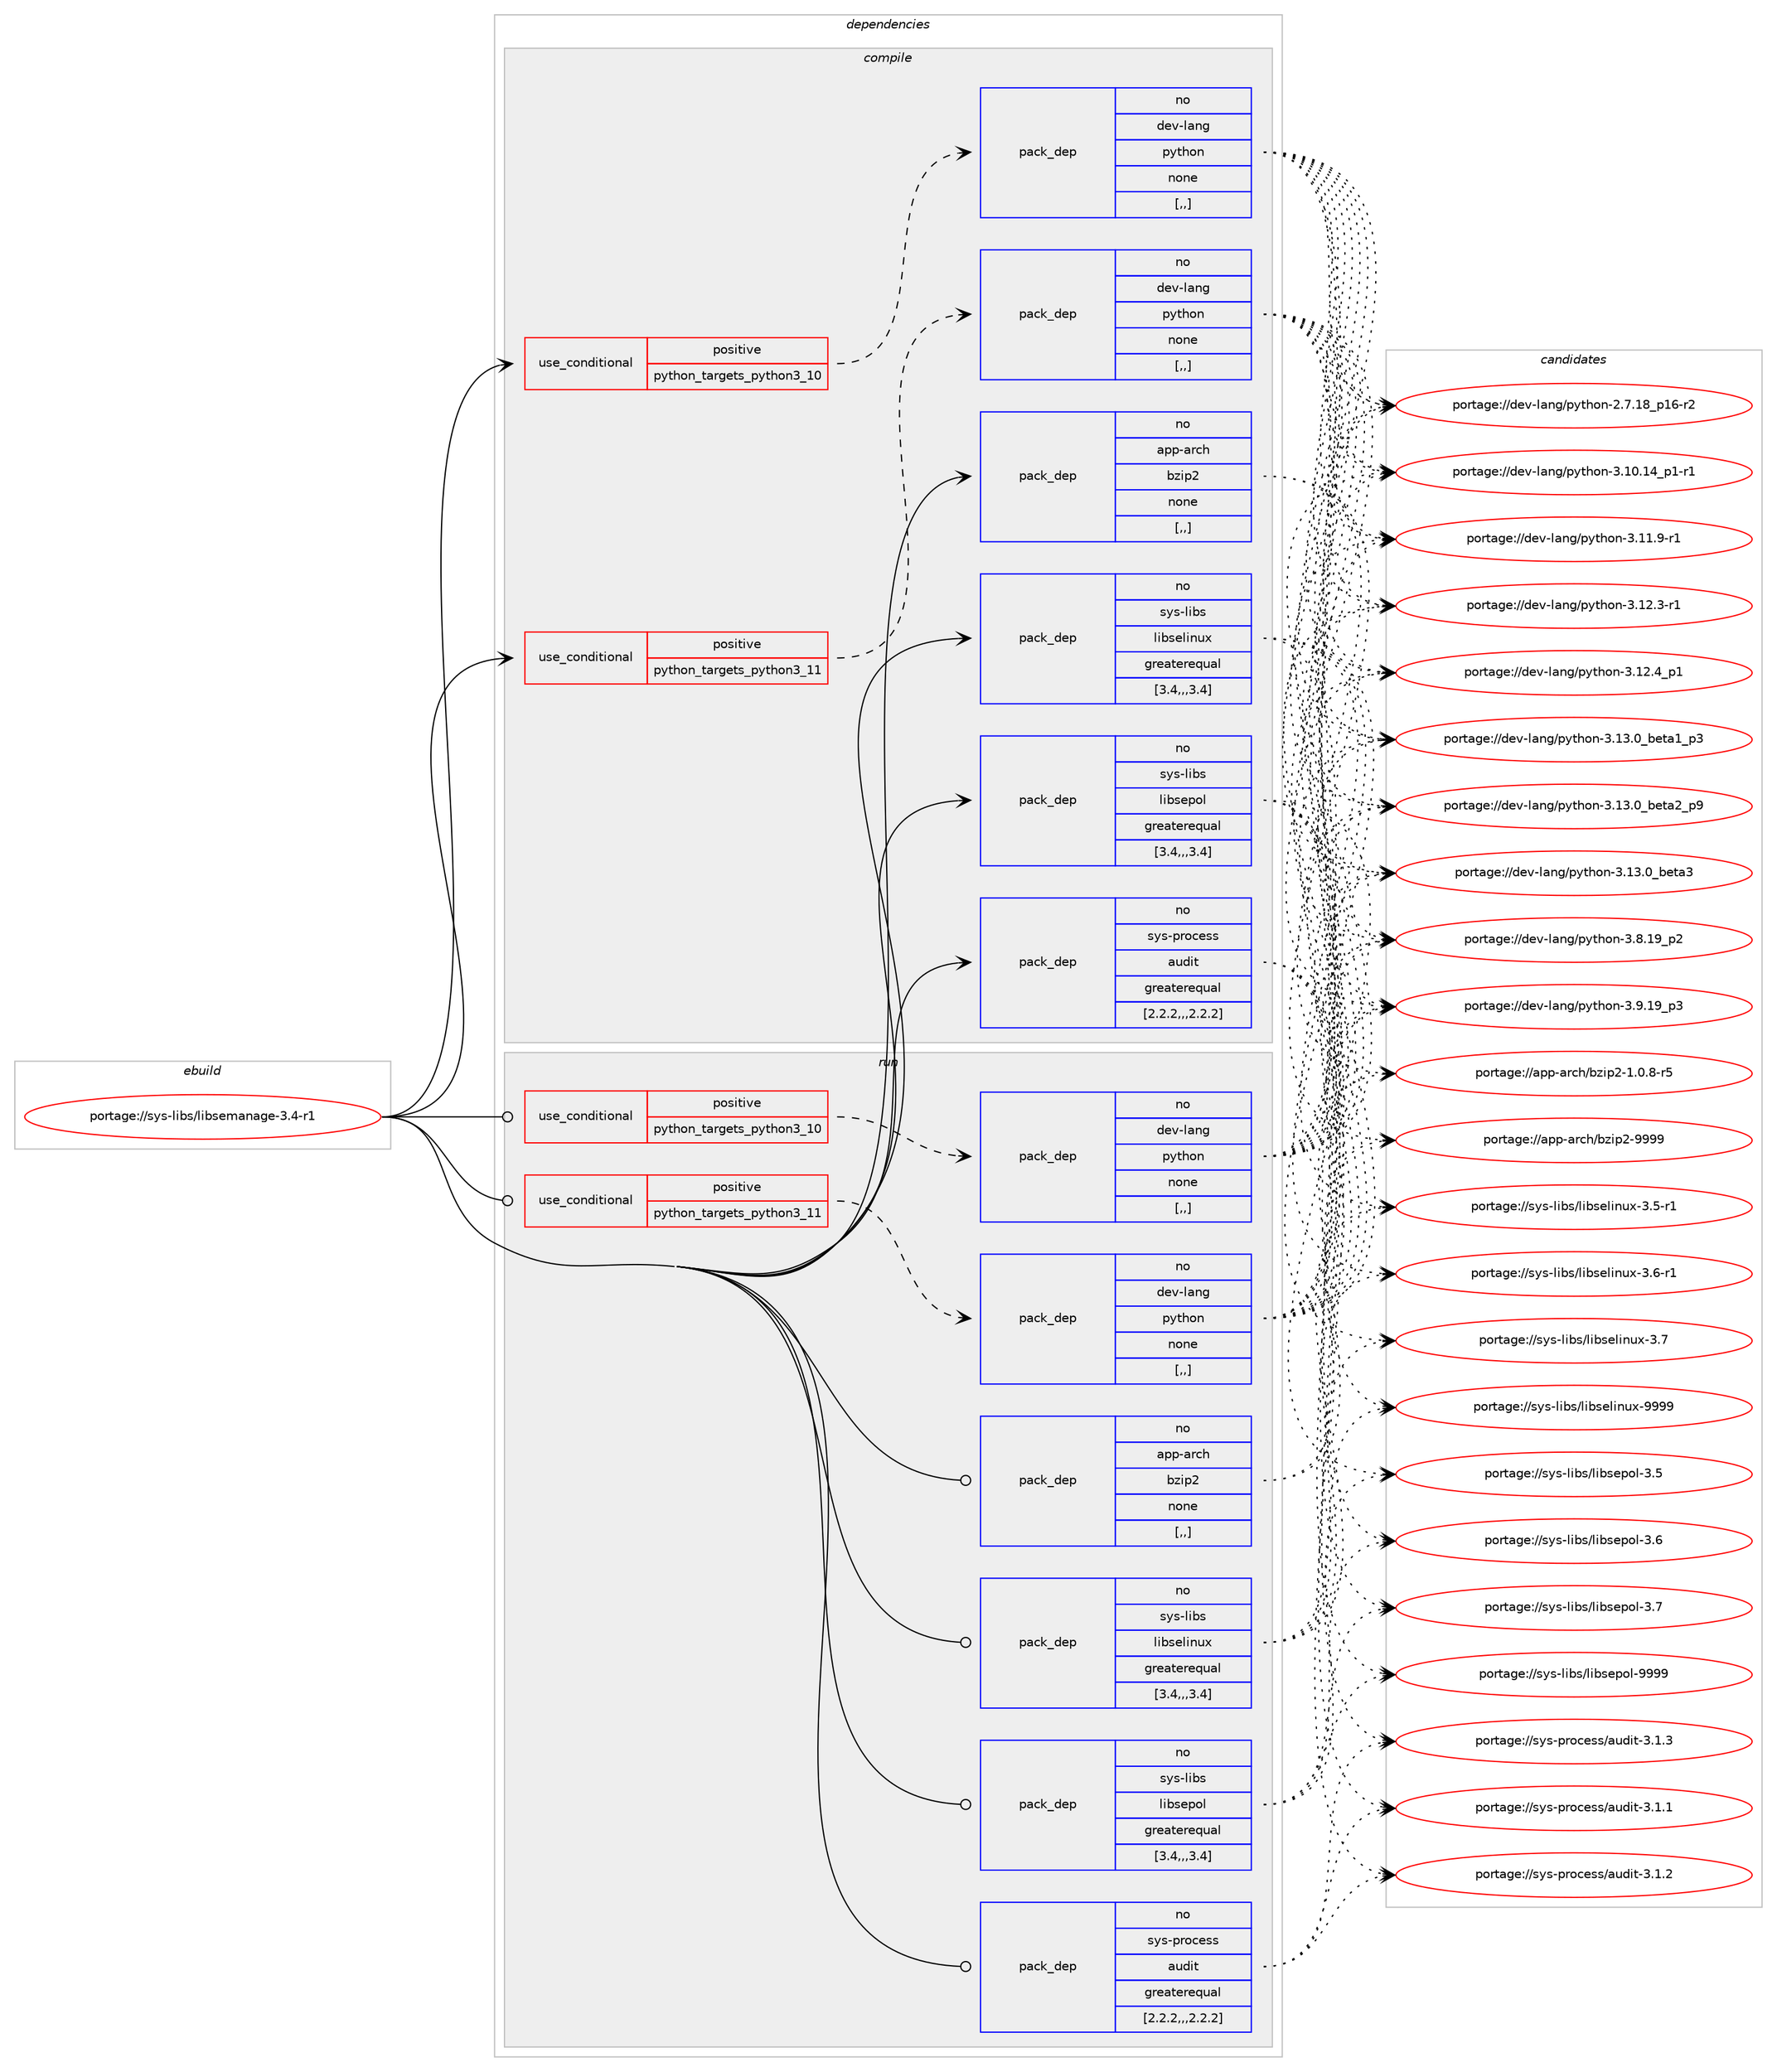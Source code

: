 digraph prolog {

# *************
# Graph options
# *************

newrank=true;
concentrate=true;
compound=true;
graph [rankdir=LR,fontname=Helvetica,fontsize=10,ranksep=1.5];#, ranksep=2.5, nodesep=0.2];
edge  [arrowhead=vee];
node  [fontname=Helvetica,fontsize=10];

# **********
# The ebuild
# **********

subgraph cluster_leftcol {
color=gray;
rank=same;
label=<<i>ebuild</i>>;
id [label="portage://sys-libs/libsemanage-3.4-r1", color=red, width=4, href="../sys-libs/libsemanage-3.4-r1.svg"];
}

# ****************
# The dependencies
# ****************

subgraph cluster_midcol {
color=gray;
label=<<i>dependencies</i>>;
subgraph cluster_compile {
fillcolor="#eeeeee";
style=filled;
label=<<i>compile</i>>;
subgraph cond114986 {
dependency431493 [label=<<TABLE BORDER="0" CELLBORDER="1" CELLSPACING="0" CELLPADDING="4"><TR><TD ROWSPAN="3" CELLPADDING="10">use_conditional</TD></TR><TR><TD>positive</TD></TR><TR><TD>python_targets_python3_10</TD></TR></TABLE>>, shape=none, color=red];
subgraph pack313582 {
dependency431494 [label=<<TABLE BORDER="0" CELLBORDER="1" CELLSPACING="0" CELLPADDING="4" WIDTH="220"><TR><TD ROWSPAN="6" CELLPADDING="30">pack_dep</TD></TR><TR><TD WIDTH="110">no</TD></TR><TR><TD>dev-lang</TD></TR><TR><TD>python</TD></TR><TR><TD>none</TD></TR><TR><TD>[,,]</TD></TR></TABLE>>, shape=none, color=blue];
}
dependency431493:e -> dependency431494:w [weight=20,style="dashed",arrowhead="vee"];
}
id:e -> dependency431493:w [weight=20,style="solid",arrowhead="vee"];
subgraph cond114987 {
dependency431495 [label=<<TABLE BORDER="0" CELLBORDER="1" CELLSPACING="0" CELLPADDING="4"><TR><TD ROWSPAN="3" CELLPADDING="10">use_conditional</TD></TR><TR><TD>positive</TD></TR><TR><TD>python_targets_python3_11</TD></TR></TABLE>>, shape=none, color=red];
subgraph pack313583 {
dependency431496 [label=<<TABLE BORDER="0" CELLBORDER="1" CELLSPACING="0" CELLPADDING="4" WIDTH="220"><TR><TD ROWSPAN="6" CELLPADDING="30">pack_dep</TD></TR><TR><TD WIDTH="110">no</TD></TR><TR><TD>dev-lang</TD></TR><TR><TD>python</TD></TR><TR><TD>none</TD></TR><TR><TD>[,,]</TD></TR></TABLE>>, shape=none, color=blue];
}
dependency431495:e -> dependency431496:w [weight=20,style="dashed",arrowhead="vee"];
}
id:e -> dependency431495:w [weight=20,style="solid",arrowhead="vee"];
subgraph pack313584 {
dependency431497 [label=<<TABLE BORDER="0" CELLBORDER="1" CELLSPACING="0" CELLPADDING="4" WIDTH="220"><TR><TD ROWSPAN="6" CELLPADDING="30">pack_dep</TD></TR><TR><TD WIDTH="110">no</TD></TR><TR><TD>app-arch</TD></TR><TR><TD>bzip2</TD></TR><TR><TD>none</TD></TR><TR><TD>[,,]</TD></TR></TABLE>>, shape=none, color=blue];
}
id:e -> dependency431497:w [weight=20,style="solid",arrowhead="vee"];
subgraph pack313585 {
dependency431498 [label=<<TABLE BORDER="0" CELLBORDER="1" CELLSPACING="0" CELLPADDING="4" WIDTH="220"><TR><TD ROWSPAN="6" CELLPADDING="30">pack_dep</TD></TR><TR><TD WIDTH="110">no</TD></TR><TR><TD>sys-libs</TD></TR><TR><TD>libselinux</TD></TR><TR><TD>greaterequal</TD></TR><TR><TD>[3.4,,,3.4]</TD></TR></TABLE>>, shape=none, color=blue];
}
id:e -> dependency431498:w [weight=20,style="solid",arrowhead="vee"];
subgraph pack313586 {
dependency431499 [label=<<TABLE BORDER="0" CELLBORDER="1" CELLSPACING="0" CELLPADDING="4" WIDTH="220"><TR><TD ROWSPAN="6" CELLPADDING="30">pack_dep</TD></TR><TR><TD WIDTH="110">no</TD></TR><TR><TD>sys-libs</TD></TR><TR><TD>libsepol</TD></TR><TR><TD>greaterequal</TD></TR><TR><TD>[3.4,,,3.4]</TD></TR></TABLE>>, shape=none, color=blue];
}
id:e -> dependency431499:w [weight=20,style="solid",arrowhead="vee"];
subgraph pack313587 {
dependency431500 [label=<<TABLE BORDER="0" CELLBORDER="1" CELLSPACING="0" CELLPADDING="4" WIDTH="220"><TR><TD ROWSPAN="6" CELLPADDING="30">pack_dep</TD></TR><TR><TD WIDTH="110">no</TD></TR><TR><TD>sys-process</TD></TR><TR><TD>audit</TD></TR><TR><TD>greaterequal</TD></TR><TR><TD>[2.2.2,,,2.2.2]</TD></TR></TABLE>>, shape=none, color=blue];
}
id:e -> dependency431500:w [weight=20,style="solid",arrowhead="vee"];
}
subgraph cluster_compileandrun {
fillcolor="#eeeeee";
style=filled;
label=<<i>compile and run</i>>;
}
subgraph cluster_run {
fillcolor="#eeeeee";
style=filled;
label=<<i>run</i>>;
subgraph cond114988 {
dependency431501 [label=<<TABLE BORDER="0" CELLBORDER="1" CELLSPACING="0" CELLPADDING="4"><TR><TD ROWSPAN="3" CELLPADDING="10">use_conditional</TD></TR><TR><TD>positive</TD></TR><TR><TD>python_targets_python3_10</TD></TR></TABLE>>, shape=none, color=red];
subgraph pack313588 {
dependency431502 [label=<<TABLE BORDER="0" CELLBORDER="1" CELLSPACING="0" CELLPADDING="4" WIDTH="220"><TR><TD ROWSPAN="6" CELLPADDING="30">pack_dep</TD></TR><TR><TD WIDTH="110">no</TD></TR><TR><TD>dev-lang</TD></TR><TR><TD>python</TD></TR><TR><TD>none</TD></TR><TR><TD>[,,]</TD></TR></TABLE>>, shape=none, color=blue];
}
dependency431501:e -> dependency431502:w [weight=20,style="dashed",arrowhead="vee"];
}
id:e -> dependency431501:w [weight=20,style="solid",arrowhead="odot"];
subgraph cond114989 {
dependency431503 [label=<<TABLE BORDER="0" CELLBORDER="1" CELLSPACING="0" CELLPADDING="4"><TR><TD ROWSPAN="3" CELLPADDING="10">use_conditional</TD></TR><TR><TD>positive</TD></TR><TR><TD>python_targets_python3_11</TD></TR></TABLE>>, shape=none, color=red];
subgraph pack313589 {
dependency431504 [label=<<TABLE BORDER="0" CELLBORDER="1" CELLSPACING="0" CELLPADDING="4" WIDTH="220"><TR><TD ROWSPAN="6" CELLPADDING="30">pack_dep</TD></TR><TR><TD WIDTH="110">no</TD></TR><TR><TD>dev-lang</TD></TR><TR><TD>python</TD></TR><TR><TD>none</TD></TR><TR><TD>[,,]</TD></TR></TABLE>>, shape=none, color=blue];
}
dependency431503:e -> dependency431504:w [weight=20,style="dashed",arrowhead="vee"];
}
id:e -> dependency431503:w [weight=20,style="solid",arrowhead="odot"];
subgraph pack313590 {
dependency431505 [label=<<TABLE BORDER="0" CELLBORDER="1" CELLSPACING="0" CELLPADDING="4" WIDTH="220"><TR><TD ROWSPAN="6" CELLPADDING="30">pack_dep</TD></TR><TR><TD WIDTH="110">no</TD></TR><TR><TD>app-arch</TD></TR><TR><TD>bzip2</TD></TR><TR><TD>none</TD></TR><TR><TD>[,,]</TD></TR></TABLE>>, shape=none, color=blue];
}
id:e -> dependency431505:w [weight=20,style="solid",arrowhead="odot"];
subgraph pack313591 {
dependency431506 [label=<<TABLE BORDER="0" CELLBORDER="1" CELLSPACING="0" CELLPADDING="4" WIDTH="220"><TR><TD ROWSPAN="6" CELLPADDING="30">pack_dep</TD></TR><TR><TD WIDTH="110">no</TD></TR><TR><TD>sys-libs</TD></TR><TR><TD>libselinux</TD></TR><TR><TD>greaterequal</TD></TR><TR><TD>[3.4,,,3.4]</TD></TR></TABLE>>, shape=none, color=blue];
}
id:e -> dependency431506:w [weight=20,style="solid",arrowhead="odot"];
subgraph pack313592 {
dependency431507 [label=<<TABLE BORDER="0" CELLBORDER="1" CELLSPACING="0" CELLPADDING="4" WIDTH="220"><TR><TD ROWSPAN="6" CELLPADDING="30">pack_dep</TD></TR><TR><TD WIDTH="110">no</TD></TR><TR><TD>sys-libs</TD></TR><TR><TD>libsepol</TD></TR><TR><TD>greaterequal</TD></TR><TR><TD>[3.4,,,3.4]</TD></TR></TABLE>>, shape=none, color=blue];
}
id:e -> dependency431507:w [weight=20,style="solid",arrowhead="odot"];
subgraph pack313593 {
dependency431508 [label=<<TABLE BORDER="0" CELLBORDER="1" CELLSPACING="0" CELLPADDING="4" WIDTH="220"><TR><TD ROWSPAN="6" CELLPADDING="30">pack_dep</TD></TR><TR><TD WIDTH="110">no</TD></TR><TR><TD>sys-process</TD></TR><TR><TD>audit</TD></TR><TR><TD>greaterequal</TD></TR><TR><TD>[2.2.2,,,2.2.2]</TD></TR></TABLE>>, shape=none, color=blue];
}
id:e -> dependency431508:w [weight=20,style="solid",arrowhead="odot"];
}
}

# **************
# The candidates
# **************

subgraph cluster_choices {
rank=same;
color=gray;
label=<<i>candidates</i>>;

subgraph choice313582 {
color=black;
nodesep=1;
choice100101118451089711010347112121116104111110455046554649569511249544511450 [label="portage://dev-lang/python-2.7.18_p16-r2", color=red, width=4,href="../dev-lang/python-2.7.18_p16-r2.svg"];
choice100101118451089711010347112121116104111110455146494846495295112494511449 [label="portage://dev-lang/python-3.10.14_p1-r1", color=red, width=4,href="../dev-lang/python-3.10.14_p1-r1.svg"];
choice100101118451089711010347112121116104111110455146494946574511449 [label="portage://dev-lang/python-3.11.9-r1", color=red, width=4,href="../dev-lang/python-3.11.9-r1.svg"];
choice100101118451089711010347112121116104111110455146495046514511449 [label="portage://dev-lang/python-3.12.3-r1", color=red, width=4,href="../dev-lang/python-3.12.3-r1.svg"];
choice100101118451089711010347112121116104111110455146495046529511249 [label="portage://dev-lang/python-3.12.4_p1", color=red, width=4,href="../dev-lang/python-3.12.4_p1.svg"];
choice10010111845108971101034711212111610411111045514649514648959810111697499511251 [label="portage://dev-lang/python-3.13.0_beta1_p3", color=red, width=4,href="../dev-lang/python-3.13.0_beta1_p3.svg"];
choice10010111845108971101034711212111610411111045514649514648959810111697509511257 [label="portage://dev-lang/python-3.13.0_beta2_p9", color=red, width=4,href="../dev-lang/python-3.13.0_beta2_p9.svg"];
choice1001011184510897110103471121211161041111104551464951464895981011169751 [label="portage://dev-lang/python-3.13.0_beta3", color=red, width=4,href="../dev-lang/python-3.13.0_beta3.svg"];
choice100101118451089711010347112121116104111110455146564649579511250 [label="portage://dev-lang/python-3.8.19_p2", color=red, width=4,href="../dev-lang/python-3.8.19_p2.svg"];
choice100101118451089711010347112121116104111110455146574649579511251 [label="portage://dev-lang/python-3.9.19_p3", color=red, width=4,href="../dev-lang/python-3.9.19_p3.svg"];
dependency431494:e -> choice100101118451089711010347112121116104111110455046554649569511249544511450:w [style=dotted,weight="100"];
dependency431494:e -> choice100101118451089711010347112121116104111110455146494846495295112494511449:w [style=dotted,weight="100"];
dependency431494:e -> choice100101118451089711010347112121116104111110455146494946574511449:w [style=dotted,weight="100"];
dependency431494:e -> choice100101118451089711010347112121116104111110455146495046514511449:w [style=dotted,weight="100"];
dependency431494:e -> choice100101118451089711010347112121116104111110455146495046529511249:w [style=dotted,weight="100"];
dependency431494:e -> choice10010111845108971101034711212111610411111045514649514648959810111697499511251:w [style=dotted,weight="100"];
dependency431494:e -> choice10010111845108971101034711212111610411111045514649514648959810111697509511257:w [style=dotted,weight="100"];
dependency431494:e -> choice1001011184510897110103471121211161041111104551464951464895981011169751:w [style=dotted,weight="100"];
dependency431494:e -> choice100101118451089711010347112121116104111110455146564649579511250:w [style=dotted,weight="100"];
dependency431494:e -> choice100101118451089711010347112121116104111110455146574649579511251:w [style=dotted,weight="100"];
}
subgraph choice313583 {
color=black;
nodesep=1;
choice100101118451089711010347112121116104111110455046554649569511249544511450 [label="portage://dev-lang/python-2.7.18_p16-r2", color=red, width=4,href="../dev-lang/python-2.7.18_p16-r2.svg"];
choice100101118451089711010347112121116104111110455146494846495295112494511449 [label="portage://dev-lang/python-3.10.14_p1-r1", color=red, width=4,href="../dev-lang/python-3.10.14_p1-r1.svg"];
choice100101118451089711010347112121116104111110455146494946574511449 [label="portage://dev-lang/python-3.11.9-r1", color=red, width=4,href="../dev-lang/python-3.11.9-r1.svg"];
choice100101118451089711010347112121116104111110455146495046514511449 [label="portage://dev-lang/python-3.12.3-r1", color=red, width=4,href="../dev-lang/python-3.12.3-r1.svg"];
choice100101118451089711010347112121116104111110455146495046529511249 [label="portage://dev-lang/python-3.12.4_p1", color=red, width=4,href="../dev-lang/python-3.12.4_p1.svg"];
choice10010111845108971101034711212111610411111045514649514648959810111697499511251 [label="portage://dev-lang/python-3.13.0_beta1_p3", color=red, width=4,href="../dev-lang/python-3.13.0_beta1_p3.svg"];
choice10010111845108971101034711212111610411111045514649514648959810111697509511257 [label="portage://dev-lang/python-3.13.0_beta2_p9", color=red, width=4,href="../dev-lang/python-3.13.0_beta2_p9.svg"];
choice1001011184510897110103471121211161041111104551464951464895981011169751 [label="portage://dev-lang/python-3.13.0_beta3", color=red, width=4,href="../dev-lang/python-3.13.0_beta3.svg"];
choice100101118451089711010347112121116104111110455146564649579511250 [label="portage://dev-lang/python-3.8.19_p2", color=red, width=4,href="../dev-lang/python-3.8.19_p2.svg"];
choice100101118451089711010347112121116104111110455146574649579511251 [label="portage://dev-lang/python-3.9.19_p3", color=red, width=4,href="../dev-lang/python-3.9.19_p3.svg"];
dependency431496:e -> choice100101118451089711010347112121116104111110455046554649569511249544511450:w [style=dotted,weight="100"];
dependency431496:e -> choice100101118451089711010347112121116104111110455146494846495295112494511449:w [style=dotted,weight="100"];
dependency431496:e -> choice100101118451089711010347112121116104111110455146494946574511449:w [style=dotted,weight="100"];
dependency431496:e -> choice100101118451089711010347112121116104111110455146495046514511449:w [style=dotted,weight="100"];
dependency431496:e -> choice100101118451089711010347112121116104111110455146495046529511249:w [style=dotted,weight="100"];
dependency431496:e -> choice10010111845108971101034711212111610411111045514649514648959810111697499511251:w [style=dotted,weight="100"];
dependency431496:e -> choice10010111845108971101034711212111610411111045514649514648959810111697509511257:w [style=dotted,weight="100"];
dependency431496:e -> choice1001011184510897110103471121211161041111104551464951464895981011169751:w [style=dotted,weight="100"];
dependency431496:e -> choice100101118451089711010347112121116104111110455146564649579511250:w [style=dotted,weight="100"];
dependency431496:e -> choice100101118451089711010347112121116104111110455146574649579511251:w [style=dotted,weight="100"];
}
subgraph choice313584 {
color=black;
nodesep=1;
choice971121124597114991044798122105112504549464846564511453 [label="portage://app-arch/bzip2-1.0.8-r5", color=red, width=4,href="../app-arch/bzip2-1.0.8-r5.svg"];
choice971121124597114991044798122105112504557575757 [label="portage://app-arch/bzip2-9999", color=red, width=4,href="../app-arch/bzip2-9999.svg"];
dependency431497:e -> choice971121124597114991044798122105112504549464846564511453:w [style=dotted,weight="100"];
dependency431497:e -> choice971121124597114991044798122105112504557575757:w [style=dotted,weight="100"];
}
subgraph choice313585 {
color=black;
nodesep=1;
choice11512111545108105981154710810598115101108105110117120455146534511449 [label="portage://sys-libs/libselinux-3.5-r1", color=red, width=4,href="../sys-libs/libselinux-3.5-r1.svg"];
choice11512111545108105981154710810598115101108105110117120455146544511449 [label="portage://sys-libs/libselinux-3.6-r1", color=red, width=4,href="../sys-libs/libselinux-3.6-r1.svg"];
choice1151211154510810598115471081059811510110810511011712045514655 [label="portage://sys-libs/libselinux-3.7", color=red, width=4,href="../sys-libs/libselinux-3.7.svg"];
choice115121115451081059811547108105981151011081051101171204557575757 [label="portage://sys-libs/libselinux-9999", color=red, width=4,href="../sys-libs/libselinux-9999.svg"];
dependency431498:e -> choice11512111545108105981154710810598115101108105110117120455146534511449:w [style=dotted,weight="100"];
dependency431498:e -> choice11512111545108105981154710810598115101108105110117120455146544511449:w [style=dotted,weight="100"];
dependency431498:e -> choice1151211154510810598115471081059811510110810511011712045514655:w [style=dotted,weight="100"];
dependency431498:e -> choice115121115451081059811547108105981151011081051101171204557575757:w [style=dotted,weight="100"];
}
subgraph choice313586 {
color=black;
nodesep=1;
choice1151211154510810598115471081059811510111211110845514653 [label="portage://sys-libs/libsepol-3.5", color=red, width=4,href="../sys-libs/libsepol-3.5.svg"];
choice1151211154510810598115471081059811510111211110845514654 [label="portage://sys-libs/libsepol-3.6", color=red, width=4,href="../sys-libs/libsepol-3.6.svg"];
choice1151211154510810598115471081059811510111211110845514655 [label="portage://sys-libs/libsepol-3.7", color=red, width=4,href="../sys-libs/libsepol-3.7.svg"];
choice115121115451081059811547108105981151011121111084557575757 [label="portage://sys-libs/libsepol-9999", color=red, width=4,href="../sys-libs/libsepol-9999.svg"];
dependency431499:e -> choice1151211154510810598115471081059811510111211110845514653:w [style=dotted,weight="100"];
dependency431499:e -> choice1151211154510810598115471081059811510111211110845514654:w [style=dotted,weight="100"];
dependency431499:e -> choice1151211154510810598115471081059811510111211110845514655:w [style=dotted,weight="100"];
dependency431499:e -> choice115121115451081059811547108105981151011121111084557575757:w [style=dotted,weight="100"];
}
subgraph choice313587 {
color=black;
nodesep=1;
choice11512111545112114111991011151154797117100105116455146494649 [label="portage://sys-process/audit-3.1.1", color=red, width=4,href="../sys-process/audit-3.1.1.svg"];
choice11512111545112114111991011151154797117100105116455146494650 [label="portage://sys-process/audit-3.1.2", color=red, width=4,href="../sys-process/audit-3.1.2.svg"];
choice11512111545112114111991011151154797117100105116455146494651 [label="portage://sys-process/audit-3.1.3", color=red, width=4,href="../sys-process/audit-3.1.3.svg"];
dependency431500:e -> choice11512111545112114111991011151154797117100105116455146494649:w [style=dotted,weight="100"];
dependency431500:e -> choice11512111545112114111991011151154797117100105116455146494650:w [style=dotted,weight="100"];
dependency431500:e -> choice11512111545112114111991011151154797117100105116455146494651:w [style=dotted,weight="100"];
}
subgraph choice313588 {
color=black;
nodesep=1;
choice100101118451089711010347112121116104111110455046554649569511249544511450 [label="portage://dev-lang/python-2.7.18_p16-r2", color=red, width=4,href="../dev-lang/python-2.7.18_p16-r2.svg"];
choice100101118451089711010347112121116104111110455146494846495295112494511449 [label="portage://dev-lang/python-3.10.14_p1-r1", color=red, width=4,href="../dev-lang/python-3.10.14_p1-r1.svg"];
choice100101118451089711010347112121116104111110455146494946574511449 [label="portage://dev-lang/python-3.11.9-r1", color=red, width=4,href="../dev-lang/python-3.11.9-r1.svg"];
choice100101118451089711010347112121116104111110455146495046514511449 [label="portage://dev-lang/python-3.12.3-r1", color=red, width=4,href="../dev-lang/python-3.12.3-r1.svg"];
choice100101118451089711010347112121116104111110455146495046529511249 [label="portage://dev-lang/python-3.12.4_p1", color=red, width=4,href="../dev-lang/python-3.12.4_p1.svg"];
choice10010111845108971101034711212111610411111045514649514648959810111697499511251 [label="portage://dev-lang/python-3.13.0_beta1_p3", color=red, width=4,href="../dev-lang/python-3.13.0_beta1_p3.svg"];
choice10010111845108971101034711212111610411111045514649514648959810111697509511257 [label="portage://dev-lang/python-3.13.0_beta2_p9", color=red, width=4,href="../dev-lang/python-3.13.0_beta2_p9.svg"];
choice1001011184510897110103471121211161041111104551464951464895981011169751 [label="portage://dev-lang/python-3.13.0_beta3", color=red, width=4,href="../dev-lang/python-3.13.0_beta3.svg"];
choice100101118451089711010347112121116104111110455146564649579511250 [label="portage://dev-lang/python-3.8.19_p2", color=red, width=4,href="../dev-lang/python-3.8.19_p2.svg"];
choice100101118451089711010347112121116104111110455146574649579511251 [label="portage://dev-lang/python-3.9.19_p3", color=red, width=4,href="../dev-lang/python-3.9.19_p3.svg"];
dependency431502:e -> choice100101118451089711010347112121116104111110455046554649569511249544511450:w [style=dotted,weight="100"];
dependency431502:e -> choice100101118451089711010347112121116104111110455146494846495295112494511449:w [style=dotted,weight="100"];
dependency431502:e -> choice100101118451089711010347112121116104111110455146494946574511449:w [style=dotted,weight="100"];
dependency431502:e -> choice100101118451089711010347112121116104111110455146495046514511449:w [style=dotted,weight="100"];
dependency431502:e -> choice100101118451089711010347112121116104111110455146495046529511249:w [style=dotted,weight="100"];
dependency431502:e -> choice10010111845108971101034711212111610411111045514649514648959810111697499511251:w [style=dotted,weight="100"];
dependency431502:e -> choice10010111845108971101034711212111610411111045514649514648959810111697509511257:w [style=dotted,weight="100"];
dependency431502:e -> choice1001011184510897110103471121211161041111104551464951464895981011169751:w [style=dotted,weight="100"];
dependency431502:e -> choice100101118451089711010347112121116104111110455146564649579511250:w [style=dotted,weight="100"];
dependency431502:e -> choice100101118451089711010347112121116104111110455146574649579511251:w [style=dotted,weight="100"];
}
subgraph choice313589 {
color=black;
nodesep=1;
choice100101118451089711010347112121116104111110455046554649569511249544511450 [label="portage://dev-lang/python-2.7.18_p16-r2", color=red, width=4,href="../dev-lang/python-2.7.18_p16-r2.svg"];
choice100101118451089711010347112121116104111110455146494846495295112494511449 [label="portage://dev-lang/python-3.10.14_p1-r1", color=red, width=4,href="../dev-lang/python-3.10.14_p1-r1.svg"];
choice100101118451089711010347112121116104111110455146494946574511449 [label="portage://dev-lang/python-3.11.9-r1", color=red, width=4,href="../dev-lang/python-3.11.9-r1.svg"];
choice100101118451089711010347112121116104111110455146495046514511449 [label="portage://dev-lang/python-3.12.3-r1", color=red, width=4,href="../dev-lang/python-3.12.3-r1.svg"];
choice100101118451089711010347112121116104111110455146495046529511249 [label="portage://dev-lang/python-3.12.4_p1", color=red, width=4,href="../dev-lang/python-3.12.4_p1.svg"];
choice10010111845108971101034711212111610411111045514649514648959810111697499511251 [label="portage://dev-lang/python-3.13.0_beta1_p3", color=red, width=4,href="../dev-lang/python-3.13.0_beta1_p3.svg"];
choice10010111845108971101034711212111610411111045514649514648959810111697509511257 [label="portage://dev-lang/python-3.13.0_beta2_p9", color=red, width=4,href="../dev-lang/python-3.13.0_beta2_p9.svg"];
choice1001011184510897110103471121211161041111104551464951464895981011169751 [label="portage://dev-lang/python-3.13.0_beta3", color=red, width=4,href="../dev-lang/python-3.13.0_beta3.svg"];
choice100101118451089711010347112121116104111110455146564649579511250 [label="portage://dev-lang/python-3.8.19_p2", color=red, width=4,href="../dev-lang/python-3.8.19_p2.svg"];
choice100101118451089711010347112121116104111110455146574649579511251 [label="portage://dev-lang/python-3.9.19_p3", color=red, width=4,href="../dev-lang/python-3.9.19_p3.svg"];
dependency431504:e -> choice100101118451089711010347112121116104111110455046554649569511249544511450:w [style=dotted,weight="100"];
dependency431504:e -> choice100101118451089711010347112121116104111110455146494846495295112494511449:w [style=dotted,weight="100"];
dependency431504:e -> choice100101118451089711010347112121116104111110455146494946574511449:w [style=dotted,weight="100"];
dependency431504:e -> choice100101118451089711010347112121116104111110455146495046514511449:w [style=dotted,weight="100"];
dependency431504:e -> choice100101118451089711010347112121116104111110455146495046529511249:w [style=dotted,weight="100"];
dependency431504:e -> choice10010111845108971101034711212111610411111045514649514648959810111697499511251:w [style=dotted,weight="100"];
dependency431504:e -> choice10010111845108971101034711212111610411111045514649514648959810111697509511257:w [style=dotted,weight="100"];
dependency431504:e -> choice1001011184510897110103471121211161041111104551464951464895981011169751:w [style=dotted,weight="100"];
dependency431504:e -> choice100101118451089711010347112121116104111110455146564649579511250:w [style=dotted,weight="100"];
dependency431504:e -> choice100101118451089711010347112121116104111110455146574649579511251:w [style=dotted,weight="100"];
}
subgraph choice313590 {
color=black;
nodesep=1;
choice971121124597114991044798122105112504549464846564511453 [label="portage://app-arch/bzip2-1.0.8-r5", color=red, width=4,href="../app-arch/bzip2-1.0.8-r5.svg"];
choice971121124597114991044798122105112504557575757 [label="portage://app-arch/bzip2-9999", color=red, width=4,href="../app-arch/bzip2-9999.svg"];
dependency431505:e -> choice971121124597114991044798122105112504549464846564511453:w [style=dotted,weight="100"];
dependency431505:e -> choice971121124597114991044798122105112504557575757:w [style=dotted,weight="100"];
}
subgraph choice313591 {
color=black;
nodesep=1;
choice11512111545108105981154710810598115101108105110117120455146534511449 [label="portage://sys-libs/libselinux-3.5-r1", color=red, width=4,href="../sys-libs/libselinux-3.5-r1.svg"];
choice11512111545108105981154710810598115101108105110117120455146544511449 [label="portage://sys-libs/libselinux-3.6-r1", color=red, width=4,href="../sys-libs/libselinux-3.6-r1.svg"];
choice1151211154510810598115471081059811510110810511011712045514655 [label="portage://sys-libs/libselinux-3.7", color=red, width=4,href="../sys-libs/libselinux-3.7.svg"];
choice115121115451081059811547108105981151011081051101171204557575757 [label="portage://sys-libs/libselinux-9999", color=red, width=4,href="../sys-libs/libselinux-9999.svg"];
dependency431506:e -> choice11512111545108105981154710810598115101108105110117120455146534511449:w [style=dotted,weight="100"];
dependency431506:e -> choice11512111545108105981154710810598115101108105110117120455146544511449:w [style=dotted,weight="100"];
dependency431506:e -> choice1151211154510810598115471081059811510110810511011712045514655:w [style=dotted,weight="100"];
dependency431506:e -> choice115121115451081059811547108105981151011081051101171204557575757:w [style=dotted,weight="100"];
}
subgraph choice313592 {
color=black;
nodesep=1;
choice1151211154510810598115471081059811510111211110845514653 [label="portage://sys-libs/libsepol-3.5", color=red, width=4,href="../sys-libs/libsepol-3.5.svg"];
choice1151211154510810598115471081059811510111211110845514654 [label="portage://sys-libs/libsepol-3.6", color=red, width=4,href="../sys-libs/libsepol-3.6.svg"];
choice1151211154510810598115471081059811510111211110845514655 [label="portage://sys-libs/libsepol-3.7", color=red, width=4,href="../sys-libs/libsepol-3.7.svg"];
choice115121115451081059811547108105981151011121111084557575757 [label="portage://sys-libs/libsepol-9999", color=red, width=4,href="../sys-libs/libsepol-9999.svg"];
dependency431507:e -> choice1151211154510810598115471081059811510111211110845514653:w [style=dotted,weight="100"];
dependency431507:e -> choice1151211154510810598115471081059811510111211110845514654:w [style=dotted,weight="100"];
dependency431507:e -> choice1151211154510810598115471081059811510111211110845514655:w [style=dotted,weight="100"];
dependency431507:e -> choice115121115451081059811547108105981151011121111084557575757:w [style=dotted,weight="100"];
}
subgraph choice313593 {
color=black;
nodesep=1;
choice11512111545112114111991011151154797117100105116455146494649 [label="portage://sys-process/audit-3.1.1", color=red, width=4,href="../sys-process/audit-3.1.1.svg"];
choice11512111545112114111991011151154797117100105116455146494650 [label="portage://sys-process/audit-3.1.2", color=red, width=4,href="../sys-process/audit-3.1.2.svg"];
choice11512111545112114111991011151154797117100105116455146494651 [label="portage://sys-process/audit-3.1.3", color=red, width=4,href="../sys-process/audit-3.1.3.svg"];
dependency431508:e -> choice11512111545112114111991011151154797117100105116455146494649:w [style=dotted,weight="100"];
dependency431508:e -> choice11512111545112114111991011151154797117100105116455146494650:w [style=dotted,weight="100"];
dependency431508:e -> choice11512111545112114111991011151154797117100105116455146494651:w [style=dotted,weight="100"];
}
}

}
